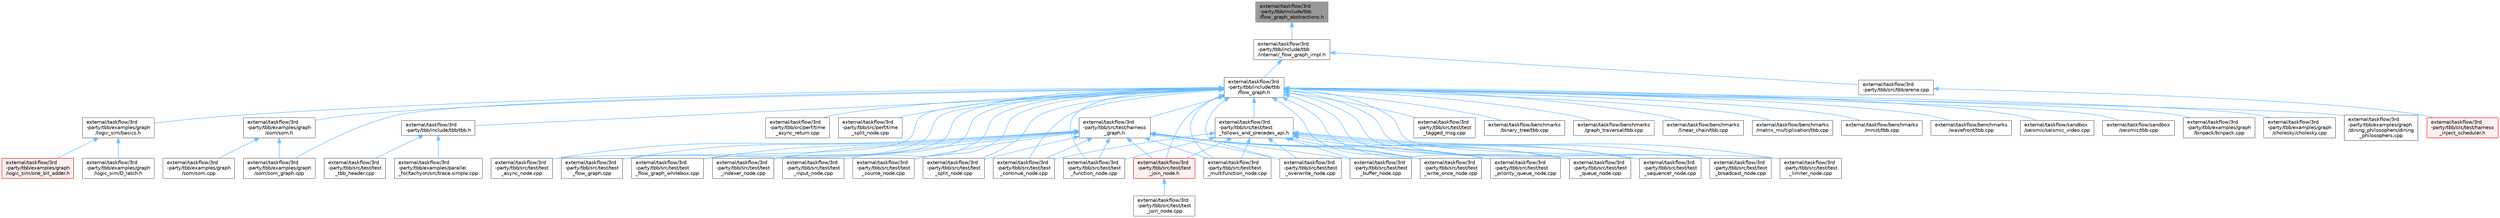 digraph "external/taskflow/3rd-party/tbb/include/tbb/flow_graph_abstractions.h"
{
 // LATEX_PDF_SIZE
  bgcolor="transparent";
  edge [fontname=Helvetica,fontsize=10,labelfontname=Helvetica,labelfontsize=10];
  node [fontname=Helvetica,fontsize=10,shape=box,height=0.2,width=0.4];
  Node1 [id="Node000001",label="external/taskflow/3rd\l-party/tbb/include/tbb\l/flow_graph_abstractions.h",height=0.2,width=0.4,color="gray40", fillcolor="grey60", style="filled", fontcolor="black",tooltip=" "];
  Node1 -> Node2 [id="edge79_Node000001_Node000002",dir="back",color="steelblue1",style="solid",tooltip=" "];
  Node2 [id="Node000002",label="external/taskflow/3rd\l-party/tbb/include/tbb\l/internal/_flow_graph_impl.h",height=0.2,width=0.4,color="grey40", fillcolor="white", style="filled",URL="$__flow__graph__impl_8h.html",tooltip=" "];
  Node2 -> Node3 [id="edge80_Node000002_Node000003",dir="back",color="steelblue1",style="solid",tooltip=" "];
  Node3 [id="Node000003",label="external/taskflow/3rd\l-party/tbb/include/tbb\l/flow_graph.h",height=0.2,width=0.4,color="grey40", fillcolor="white", style="filled",URL="$flow__graph_8h.html",tooltip="The graph related classes and functions"];
  Node3 -> Node4 [id="edge81_Node000003_Node000004",dir="back",color="steelblue1",style="solid",tooltip=" "];
  Node4 [id="Node000004",label="external/taskflow/3rd\l-party/tbb/examples/graph\l/binpack/binpack.cpp",height=0.2,width=0.4,color="grey40", fillcolor="white", style="filled",URL="$binpack_8cpp.html",tooltip=" "];
  Node3 -> Node5 [id="edge82_Node000003_Node000005",dir="back",color="steelblue1",style="solid",tooltip=" "];
  Node5 [id="Node000005",label="external/taskflow/3rd\l-party/tbb/examples/graph\l/cholesky/cholesky.cpp",height=0.2,width=0.4,color="grey40", fillcolor="white", style="filled",URL="$tbb_2examples_2graph_2cholesky_2cholesky_8cpp.html",tooltip=" "];
  Node3 -> Node6 [id="edge83_Node000003_Node000006",dir="back",color="steelblue1",style="solid",tooltip=" "];
  Node6 [id="Node000006",label="external/taskflow/3rd\l-party/tbb/examples/graph\l/dining_philosophers/dining\l_philosophers.cpp",height=0.2,width=0.4,color="grey40", fillcolor="white", style="filled",URL="$dining__philosophers_8cpp.html",tooltip=" "];
  Node3 -> Node7 [id="edge84_Node000003_Node000007",dir="back",color="steelblue1",style="solid",tooltip=" "];
  Node7 [id="Node000007",label="external/taskflow/3rd\l-party/tbb/examples/graph\l/logic_sim/basics.h",height=0.2,width=0.4,color="grey40", fillcolor="white", style="filled",URL="$basics_8h.html",tooltip=" "];
  Node7 -> Node8 [id="edge85_Node000007_Node000008",dir="back",color="steelblue1",style="solid",tooltip=" "];
  Node8 [id="Node000008",label="external/taskflow/3rd\l-party/tbb/examples/graph\l/logic_sim/D_latch.h",height=0.2,width=0.4,color="grey40", fillcolor="white", style="filled",URL="$_d__latch_8h.html",tooltip=" "];
  Node7 -> Node9 [id="edge86_Node000007_Node000009",dir="back",color="steelblue1",style="solid",tooltip=" "];
  Node9 [id="Node000009",label="external/taskflow/3rd\l-party/tbb/examples/graph\l/logic_sim/one_bit_adder.h",height=0.2,width=0.4,color="red", fillcolor="#FFF0F0", style="filled",URL="$one__bit__adder_8h.html",tooltip=" "];
  Node3 -> Node12 [id="edge87_Node000003_Node000012",dir="back",color="steelblue1",style="solid",tooltip=" "];
  Node12 [id="Node000012",label="external/taskflow/3rd\l-party/tbb/examples/graph\l/som/som.h",height=0.2,width=0.4,color="grey40", fillcolor="white", style="filled",URL="$som_8h.html",tooltip=" "];
  Node12 -> Node13 [id="edge88_Node000012_Node000013",dir="back",color="steelblue1",style="solid",tooltip=" "];
  Node13 [id="Node000013",label="external/taskflow/3rd\l-party/tbb/examples/graph\l/som/som.cpp",height=0.2,width=0.4,color="grey40", fillcolor="white", style="filled",URL="$som_8cpp.html",tooltip=" "];
  Node12 -> Node14 [id="edge89_Node000012_Node000014",dir="back",color="steelblue1",style="solid",tooltip=" "];
  Node14 [id="Node000014",label="external/taskflow/3rd\l-party/tbb/examples/graph\l/som/som_graph.cpp",height=0.2,width=0.4,color="grey40", fillcolor="white", style="filled",URL="$som__graph_8cpp.html",tooltip=" "];
  Node3 -> Node14 [id="edge90_Node000003_Node000014",dir="back",color="steelblue1",style="solid",tooltip=" "];
  Node3 -> Node15 [id="edge91_Node000003_Node000015",dir="back",color="steelblue1",style="solid",tooltip=" "];
  Node15 [id="Node000015",label="external/taskflow/3rd\l-party/tbb/include/tbb/tbb.h",height=0.2,width=0.4,color="grey40", fillcolor="white", style="filled",URL="$tbb_8h.html",tooltip=" "];
  Node15 -> Node16 [id="edge92_Node000015_Node000016",dir="back",color="steelblue1",style="solid",tooltip=" "];
  Node16 [id="Node000016",label="external/taskflow/3rd\l-party/tbb/examples/parallel\l_for/tachyon/src/trace.simple.cpp",height=0.2,width=0.4,color="grey40", fillcolor="white", style="filled",URL="$trace_8simple_8cpp.html",tooltip=" "];
  Node15 -> Node17 [id="edge93_Node000015_Node000017",dir="back",color="steelblue1",style="solid",tooltip=" "];
  Node17 [id="Node000017",label="external/taskflow/3rd\l-party/tbb/src/test/test\l_tbb_header.cpp",height=0.2,width=0.4,color="grey40", fillcolor="white", style="filled",URL="$test__tbb__header_8cpp.html",tooltip=" "];
  Node3 -> Node18 [id="edge94_Node000003_Node000018",dir="back",color="steelblue1",style="solid",tooltip=" "];
  Node18 [id="Node000018",label="external/taskflow/3rd\l-party/tbb/src/perf/time\l_async_return.cpp",height=0.2,width=0.4,color="grey40", fillcolor="white", style="filled",URL="$time__async__return_8cpp.html",tooltip=" "];
  Node3 -> Node19 [id="edge95_Node000003_Node000019",dir="back",color="steelblue1",style="solid",tooltip=" "];
  Node19 [id="Node000019",label="external/taskflow/3rd\l-party/tbb/src/perf/time\l_split_node.cpp",height=0.2,width=0.4,color="grey40", fillcolor="white", style="filled",URL="$time__split__node_8cpp.html",tooltip=" "];
  Node3 -> Node20 [id="edge96_Node000003_Node000020",dir="back",color="steelblue1",style="solid",tooltip=" "];
  Node20 [id="Node000020",label="external/taskflow/3rd\l-party/tbb/src/test/harness\l_graph.h",height=0.2,width=0.4,color="grey40", fillcolor="white", style="filled",URL="$harness__graph_8h.html",tooltip=" "];
  Node20 -> Node21 [id="edge97_Node000020_Node000021",dir="back",color="steelblue1",style="solid",tooltip=" "];
  Node21 [id="Node000021",label="external/taskflow/3rd\l-party/tbb/src/test/test\l_async_node.cpp",height=0.2,width=0.4,color="grey40", fillcolor="white", style="filled",URL="$test__async__node_8cpp.html",tooltip=" "];
  Node20 -> Node22 [id="edge98_Node000020_Node000022",dir="back",color="steelblue1",style="solid",tooltip=" "];
  Node22 [id="Node000022",label="external/taskflow/3rd\l-party/tbb/src/test/test\l_buffer_node.cpp",height=0.2,width=0.4,color="grey40", fillcolor="white", style="filled",URL="$test__buffer__node_8cpp.html",tooltip=" "];
  Node20 -> Node23 [id="edge99_Node000020_Node000023",dir="back",color="steelblue1",style="solid",tooltip=" "];
  Node23 [id="Node000023",label="external/taskflow/3rd\l-party/tbb/src/test/test\l_continue_node.cpp",height=0.2,width=0.4,color="grey40", fillcolor="white", style="filled",URL="$test__continue__node_8cpp.html",tooltip=" "];
  Node20 -> Node24 [id="edge100_Node000020_Node000024",dir="back",color="steelblue1",style="solid",tooltip=" "];
  Node24 [id="Node000024",label="external/taskflow/3rd\l-party/tbb/src/test/test\l_flow_graph.cpp",height=0.2,width=0.4,color="grey40", fillcolor="white", style="filled",URL="$test__flow__graph_8cpp.html",tooltip=" "];
  Node20 -> Node25 [id="edge101_Node000020_Node000025",dir="back",color="steelblue1",style="solid",tooltip=" "];
  Node25 [id="Node000025",label="external/taskflow/3rd\l-party/tbb/src/test/test\l_flow_graph_whitebox.cpp",height=0.2,width=0.4,color="grey40", fillcolor="white", style="filled",URL="$test__flow__graph__whitebox_8cpp.html",tooltip=" "];
  Node20 -> Node26 [id="edge102_Node000020_Node000026",dir="back",color="steelblue1",style="solid",tooltip=" "];
  Node26 [id="Node000026",label="external/taskflow/3rd\l-party/tbb/src/test/test\l_function_node.cpp",height=0.2,width=0.4,color="grey40", fillcolor="white", style="filled",URL="$test__function__node_8cpp.html",tooltip=" "];
  Node20 -> Node27 [id="edge103_Node000020_Node000027",dir="back",color="steelblue1",style="solid",tooltip=" "];
  Node27 [id="Node000027",label="external/taskflow/3rd\l-party/tbb/src/test/test\l_indexer_node.cpp",height=0.2,width=0.4,color="grey40", fillcolor="white", style="filled",URL="$test__indexer__node_8cpp.html",tooltip=" "];
  Node20 -> Node28 [id="edge104_Node000020_Node000028",dir="back",color="steelblue1",style="solid",tooltip=" "];
  Node28 [id="Node000028",label="external/taskflow/3rd\l-party/tbb/src/test/test\l_input_node.cpp",height=0.2,width=0.4,color="grey40", fillcolor="white", style="filled",URL="$test__input__node_8cpp.html",tooltip=" "];
  Node20 -> Node29 [id="edge105_Node000020_Node000029",dir="back",color="steelblue1",style="solid",tooltip=" "];
  Node29 [id="Node000029",label="external/taskflow/3rd\l-party/tbb/src/test/test\l_join_node.h",height=0.2,width=0.4,color="red", fillcolor="#FFF0F0", style="filled",URL="$test__join__node_8h.html",tooltip=" "];
  Node29 -> Node30 [id="edge106_Node000029_Node000030",dir="back",color="steelblue1",style="solid",tooltip=" "];
  Node30 [id="Node000030",label="external/taskflow/3rd\l-party/tbb/src/test/test\l_join_node.cpp",height=0.2,width=0.4,color="grey40", fillcolor="white", style="filled",URL="$test__join__node_8cpp.html",tooltip=" "];
  Node20 -> Node33 [id="edge107_Node000020_Node000033",dir="back",color="steelblue1",style="solid",tooltip=" "];
  Node33 [id="Node000033",label="external/taskflow/3rd\l-party/tbb/src/test/test\l_multifunction_node.cpp",height=0.2,width=0.4,color="grey40", fillcolor="white", style="filled",URL="$test__multifunction__node_8cpp.html",tooltip=" "];
  Node20 -> Node34 [id="edge108_Node000020_Node000034",dir="back",color="steelblue1",style="solid",tooltip=" "];
  Node34 [id="Node000034",label="external/taskflow/3rd\l-party/tbb/src/test/test\l_overwrite_node.cpp",height=0.2,width=0.4,color="grey40", fillcolor="white", style="filled",URL="$test__overwrite__node_8cpp.html",tooltip=" "];
  Node20 -> Node35 [id="edge109_Node000020_Node000035",dir="back",color="steelblue1",style="solid",tooltip=" "];
  Node35 [id="Node000035",label="external/taskflow/3rd\l-party/tbb/src/test/test\l_priority_queue_node.cpp",height=0.2,width=0.4,color="grey40", fillcolor="white", style="filled",URL="$test__priority__queue__node_8cpp.html",tooltip=" "];
  Node20 -> Node36 [id="edge110_Node000020_Node000036",dir="back",color="steelblue1",style="solid",tooltip=" "];
  Node36 [id="Node000036",label="external/taskflow/3rd\l-party/tbb/src/test/test\l_queue_node.cpp",height=0.2,width=0.4,color="grey40", fillcolor="white", style="filled",URL="$test__queue__node_8cpp.html",tooltip=" "];
  Node20 -> Node37 [id="edge111_Node000020_Node000037",dir="back",color="steelblue1",style="solid",tooltip=" "];
  Node37 [id="Node000037",label="external/taskflow/3rd\l-party/tbb/src/test/test\l_sequencer_node.cpp",height=0.2,width=0.4,color="grey40", fillcolor="white", style="filled",URL="$test__sequencer__node_8cpp.html",tooltip=" "];
  Node20 -> Node38 [id="edge112_Node000020_Node000038",dir="back",color="steelblue1",style="solid",tooltip=" "];
  Node38 [id="Node000038",label="external/taskflow/3rd\l-party/tbb/src/test/test\l_source_node.cpp",height=0.2,width=0.4,color="grey40", fillcolor="white", style="filled",URL="$test__source__node_8cpp.html",tooltip=" "];
  Node20 -> Node39 [id="edge113_Node000020_Node000039",dir="back",color="steelblue1",style="solid",tooltip=" "];
  Node39 [id="Node000039",label="external/taskflow/3rd\l-party/tbb/src/test/test\l_split_node.cpp",height=0.2,width=0.4,color="grey40", fillcolor="white", style="filled",URL="$test__split__node_8cpp.html",tooltip=" "];
  Node20 -> Node40 [id="edge114_Node000020_Node000040",dir="back",color="steelblue1",style="solid",tooltip=" "];
  Node40 [id="Node000040",label="external/taskflow/3rd\l-party/tbb/src/test/test\l_write_once_node.cpp",height=0.2,width=0.4,color="grey40", fillcolor="white", style="filled",URL="$test__write__once__node_8cpp.html",tooltip=" "];
  Node3 -> Node21 [id="edge115_Node000003_Node000021",dir="back",color="steelblue1",style="solid",tooltip=" "];
  Node3 -> Node41 [id="edge116_Node000003_Node000041",dir="back",color="steelblue1",style="solid",tooltip=" "];
  Node41 [id="Node000041",label="external/taskflow/3rd\l-party/tbb/src/test/test\l_broadcast_node.cpp",height=0.2,width=0.4,color="grey40", fillcolor="white", style="filled",URL="$test__broadcast__node_8cpp.html",tooltip=" "];
  Node3 -> Node23 [id="edge117_Node000003_Node000023",dir="back",color="steelblue1",style="solid",tooltip=" "];
  Node3 -> Node24 [id="edge118_Node000003_Node000024",dir="back",color="steelblue1",style="solid",tooltip=" "];
  Node3 -> Node25 [id="edge119_Node000003_Node000025",dir="back",color="steelblue1",style="solid",tooltip=" "];
  Node3 -> Node42 [id="edge120_Node000003_Node000042",dir="back",color="steelblue1",style="solid",tooltip=" "];
  Node42 [id="Node000042",label="external/taskflow/3rd\l-party/tbb/src/test/test\l_follows_and_precedes_api.h",height=0.2,width=0.4,color="grey40", fillcolor="white", style="filled",URL="$test__follows__and__precedes__api_8h.html",tooltip=" "];
  Node42 -> Node41 [id="edge121_Node000042_Node000041",dir="back",color="steelblue1",style="solid",tooltip=" "];
  Node42 -> Node22 [id="edge122_Node000042_Node000022",dir="back",color="steelblue1",style="solid",tooltip=" "];
  Node42 -> Node23 [id="edge123_Node000042_Node000023",dir="back",color="steelblue1",style="solid",tooltip=" "];
  Node42 -> Node26 [id="edge124_Node000042_Node000026",dir="back",color="steelblue1",style="solid",tooltip=" "];
  Node42 -> Node29 [id="edge125_Node000042_Node000029",dir="back",color="steelblue1",style="solid",tooltip=" "];
  Node42 -> Node43 [id="edge126_Node000042_Node000043",dir="back",color="steelblue1",style="solid",tooltip=" "];
  Node43 [id="Node000043",label="external/taskflow/3rd\l-party/tbb/src/test/test\l_limiter_node.cpp",height=0.2,width=0.4,color="grey40", fillcolor="white", style="filled",URL="$test__limiter__node_8cpp.html",tooltip=" "];
  Node42 -> Node33 [id="edge127_Node000042_Node000033",dir="back",color="steelblue1",style="solid",tooltip=" "];
  Node42 -> Node34 [id="edge128_Node000042_Node000034",dir="back",color="steelblue1",style="solid",tooltip=" "];
  Node42 -> Node35 [id="edge129_Node000042_Node000035",dir="back",color="steelblue1",style="solid",tooltip=" "];
  Node42 -> Node36 [id="edge130_Node000042_Node000036",dir="back",color="steelblue1",style="solid",tooltip=" "];
  Node42 -> Node37 [id="edge131_Node000042_Node000037",dir="back",color="steelblue1",style="solid",tooltip=" "];
  Node42 -> Node40 [id="edge132_Node000042_Node000040",dir="back",color="steelblue1",style="solid",tooltip=" "];
  Node3 -> Node26 [id="edge133_Node000003_Node000026",dir="back",color="steelblue1",style="solid",tooltip=" "];
  Node3 -> Node27 [id="edge134_Node000003_Node000027",dir="back",color="steelblue1",style="solid",tooltip=" "];
  Node3 -> Node28 [id="edge135_Node000003_Node000028",dir="back",color="steelblue1",style="solid",tooltip=" "];
  Node3 -> Node29 [id="edge136_Node000003_Node000029",dir="back",color="steelblue1",style="solid",tooltip=" "];
  Node3 -> Node43 [id="edge137_Node000003_Node000043",dir="back",color="steelblue1",style="solid",tooltip=" "];
  Node3 -> Node33 [id="edge138_Node000003_Node000033",dir="back",color="steelblue1",style="solid",tooltip=" "];
  Node3 -> Node34 [id="edge139_Node000003_Node000034",dir="back",color="steelblue1",style="solid",tooltip=" "];
  Node3 -> Node35 [id="edge140_Node000003_Node000035",dir="back",color="steelblue1",style="solid",tooltip=" "];
  Node3 -> Node36 [id="edge141_Node000003_Node000036",dir="back",color="steelblue1",style="solid",tooltip=" "];
  Node3 -> Node37 [id="edge142_Node000003_Node000037",dir="back",color="steelblue1",style="solid",tooltip=" "];
  Node3 -> Node38 [id="edge143_Node000003_Node000038",dir="back",color="steelblue1",style="solid",tooltip=" "];
  Node3 -> Node39 [id="edge144_Node000003_Node000039",dir="back",color="steelblue1",style="solid",tooltip=" "];
  Node3 -> Node44 [id="edge145_Node000003_Node000044",dir="back",color="steelblue1",style="solid",tooltip=" "];
  Node44 [id="Node000044",label="external/taskflow/3rd\l-party/tbb/src/test/test\l_tagged_msg.cpp",height=0.2,width=0.4,color="grey40", fillcolor="white", style="filled",URL="$test__tagged__msg_8cpp.html",tooltip=" "];
  Node3 -> Node40 [id="edge146_Node000003_Node000040",dir="back",color="steelblue1",style="solid",tooltip=" "];
  Node3 -> Node45 [id="edge147_Node000003_Node000045",dir="back",color="steelblue1",style="solid",tooltip=" "];
  Node45 [id="Node000045",label="external/taskflow/benchmarks\l/binary_tree/tbb.cpp",height=0.2,width=0.4,color="grey40", fillcolor="white", style="filled",URL="$benchmarks_2binary__tree_2tbb_8cpp.html",tooltip=" "];
  Node3 -> Node46 [id="edge148_Node000003_Node000046",dir="back",color="steelblue1",style="solid",tooltip=" "];
  Node46 [id="Node000046",label="external/taskflow/benchmarks\l/graph_traversal/tbb.cpp",height=0.2,width=0.4,color="grey40", fillcolor="white", style="filled",URL="$benchmarks_2graph__traversal_2tbb_8cpp.html",tooltip=" "];
  Node3 -> Node47 [id="edge149_Node000003_Node000047",dir="back",color="steelblue1",style="solid",tooltip=" "];
  Node47 [id="Node000047",label="external/taskflow/benchmarks\l/linear_chain/tbb.cpp",height=0.2,width=0.4,color="grey40", fillcolor="white", style="filled",URL="$benchmarks_2linear__chain_2tbb_8cpp.html",tooltip=" "];
  Node3 -> Node48 [id="edge150_Node000003_Node000048",dir="back",color="steelblue1",style="solid",tooltip=" "];
  Node48 [id="Node000048",label="external/taskflow/benchmarks\l/matrix_multiplication/tbb.cpp",height=0.2,width=0.4,color="grey40", fillcolor="white", style="filled",URL="$benchmarks_2matrix__multiplication_2tbb_8cpp.html",tooltip=" "];
  Node3 -> Node49 [id="edge151_Node000003_Node000049",dir="back",color="steelblue1",style="solid",tooltip=" "];
  Node49 [id="Node000049",label="external/taskflow/benchmarks\l/mnist/tbb.cpp",height=0.2,width=0.4,color="grey40", fillcolor="white", style="filled",URL="$benchmarks_2mnist_2tbb_8cpp.html",tooltip=" "];
  Node3 -> Node50 [id="edge152_Node000003_Node000050",dir="back",color="steelblue1",style="solid",tooltip=" "];
  Node50 [id="Node000050",label="external/taskflow/benchmarks\l/wavefront/tbb.cpp",height=0.2,width=0.4,color="grey40", fillcolor="white", style="filled",URL="$benchmarks_2wavefront_2tbb_8cpp.html",tooltip=" "];
  Node3 -> Node51 [id="edge153_Node000003_Node000051",dir="back",color="steelblue1",style="solid",tooltip=" "];
  Node51 [id="Node000051",label="external/taskflow/sandbox\l/seismic/seismic_video.cpp",height=0.2,width=0.4,color="grey40", fillcolor="white", style="filled",URL="$sandbox_2seismic_2seismic__video_8cpp.html",tooltip=" "];
  Node3 -> Node52 [id="edge154_Node000003_Node000052",dir="back",color="steelblue1",style="solid",tooltip=" "];
  Node52 [id="Node000052",label="external/taskflow/sandbox\l/seismic/tbb.cpp",height=0.2,width=0.4,color="grey40", fillcolor="white", style="filled",URL="$sandbox_2seismic_2tbb_8cpp.html",tooltip=" "];
  Node2 -> Node53 [id="edge155_Node000002_Node000053",dir="back",color="steelblue1",style="solid",tooltip=" "];
  Node53 [id="Node000053",label="external/taskflow/3rd\l-party/tbb/src/tbb/arena.cpp",height=0.2,width=0.4,color="grey40", fillcolor="white", style="filled",URL="$arena_8cpp.html",tooltip=" "];
  Node53 -> Node54 [id="edge156_Node000053_Node000054",dir="back",color="steelblue1",style="solid",tooltip=" "];
  Node54 [id="Node000054",label="external/taskflow/3rd\l-party/tbb/src/test/harness\l_inject_scheduler.h",height=0.2,width=0.4,color="red", fillcolor="#FFF0F0", style="filled",URL="$harness__inject__scheduler_8h.html",tooltip=" "];
}

